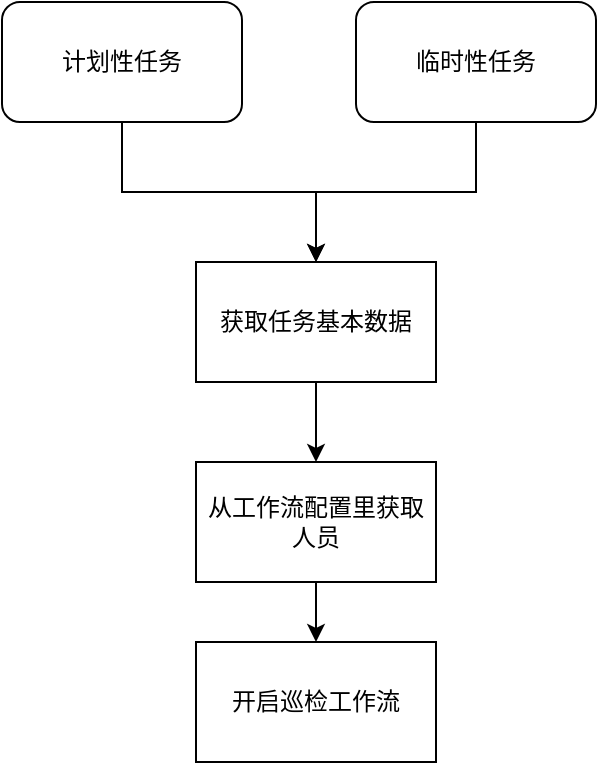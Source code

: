 <mxfile version="12.3.9" type="github" pages="1">
  <diagram id="5MkryDlLNPxFbsLSqIKb" name="Page-1">
    <mxGraphModel dx="910" dy="523" grid="1" gridSize="10" guides="1" tooltips="1" connect="1" arrows="1" fold="1" page="1" pageScale="1" pageWidth="827" pageHeight="1169" math="0" shadow="0">
      <root>
        <mxCell id="0"/>
        <mxCell id="1" parent="0"/>
        <mxCell id="d9MFE9qDKU4syH5RkXwB-4" style="edgeStyle=orthogonalEdgeStyle;rounded=0;orthogonalLoop=1;jettySize=auto;html=1;" edge="1" parent="1" source="d9MFE9qDKU4syH5RkXwB-1" target="d9MFE9qDKU4syH5RkXwB-3">
          <mxGeometry relative="1" as="geometry"/>
        </mxCell>
        <mxCell id="d9MFE9qDKU4syH5RkXwB-1" value="计划性任务" style="rounded=1;whiteSpace=wrap;html=1;" vertex="1" parent="1">
          <mxGeometry x="293" y="110" width="120" height="60" as="geometry"/>
        </mxCell>
        <mxCell id="d9MFE9qDKU4syH5RkXwB-5" style="edgeStyle=orthogonalEdgeStyle;rounded=0;orthogonalLoop=1;jettySize=auto;html=1;entryX=0.5;entryY=0;entryDx=0;entryDy=0;" edge="1" parent="1" source="d9MFE9qDKU4syH5RkXwB-2" target="d9MFE9qDKU4syH5RkXwB-3">
          <mxGeometry relative="1" as="geometry"/>
        </mxCell>
        <mxCell id="d9MFE9qDKU4syH5RkXwB-2" value="临时性任务" style="rounded=1;whiteSpace=wrap;html=1;" vertex="1" parent="1">
          <mxGeometry x="470" y="110" width="120" height="60" as="geometry"/>
        </mxCell>
        <mxCell id="d9MFE9qDKU4syH5RkXwB-8" style="edgeStyle=orthogonalEdgeStyle;rounded=0;orthogonalLoop=1;jettySize=auto;html=1;entryX=0.5;entryY=0;entryDx=0;entryDy=0;" edge="1" parent="1" source="d9MFE9qDKU4syH5RkXwB-3" target="d9MFE9qDKU4syH5RkXwB-6">
          <mxGeometry relative="1" as="geometry"/>
        </mxCell>
        <mxCell id="d9MFE9qDKU4syH5RkXwB-3" value="获取任务基本数据" style="rounded=0;whiteSpace=wrap;html=1;" vertex="1" parent="1">
          <mxGeometry x="390" y="240" width="120" height="60" as="geometry"/>
        </mxCell>
        <mxCell id="d9MFE9qDKU4syH5RkXwB-9" style="edgeStyle=orthogonalEdgeStyle;rounded=0;orthogonalLoop=1;jettySize=auto;html=1;" edge="1" parent="1" source="d9MFE9qDKU4syH5RkXwB-6" target="d9MFE9qDKU4syH5RkXwB-7">
          <mxGeometry relative="1" as="geometry"/>
        </mxCell>
        <mxCell id="d9MFE9qDKU4syH5RkXwB-6" value="从工作流配置里获取人员" style="rounded=0;whiteSpace=wrap;html=1;" vertex="1" parent="1">
          <mxGeometry x="390" y="340" width="120" height="60" as="geometry"/>
        </mxCell>
        <mxCell id="d9MFE9qDKU4syH5RkXwB-7" value="开启巡检工作流" style="rounded=0;whiteSpace=wrap;html=1;" vertex="1" parent="1">
          <mxGeometry x="390" y="430" width="120" height="60" as="geometry"/>
        </mxCell>
      </root>
    </mxGraphModel>
  </diagram>
</mxfile>
